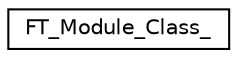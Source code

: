 digraph "Graphical Class Hierarchy"
{
 // LATEX_PDF_SIZE
  edge [fontname="Helvetica",fontsize="10",labelfontname="Helvetica",labelfontsize="10"];
  node [fontname="Helvetica",fontsize="10",shape=record];
  rankdir="LR";
  Node0 [label="FT_Module_Class_",height=0.2,width=0.4,color="black", fillcolor="white", style="filled",URL="$d5/d04/structFT__Module__Class__.html",tooltip=" "];
}

